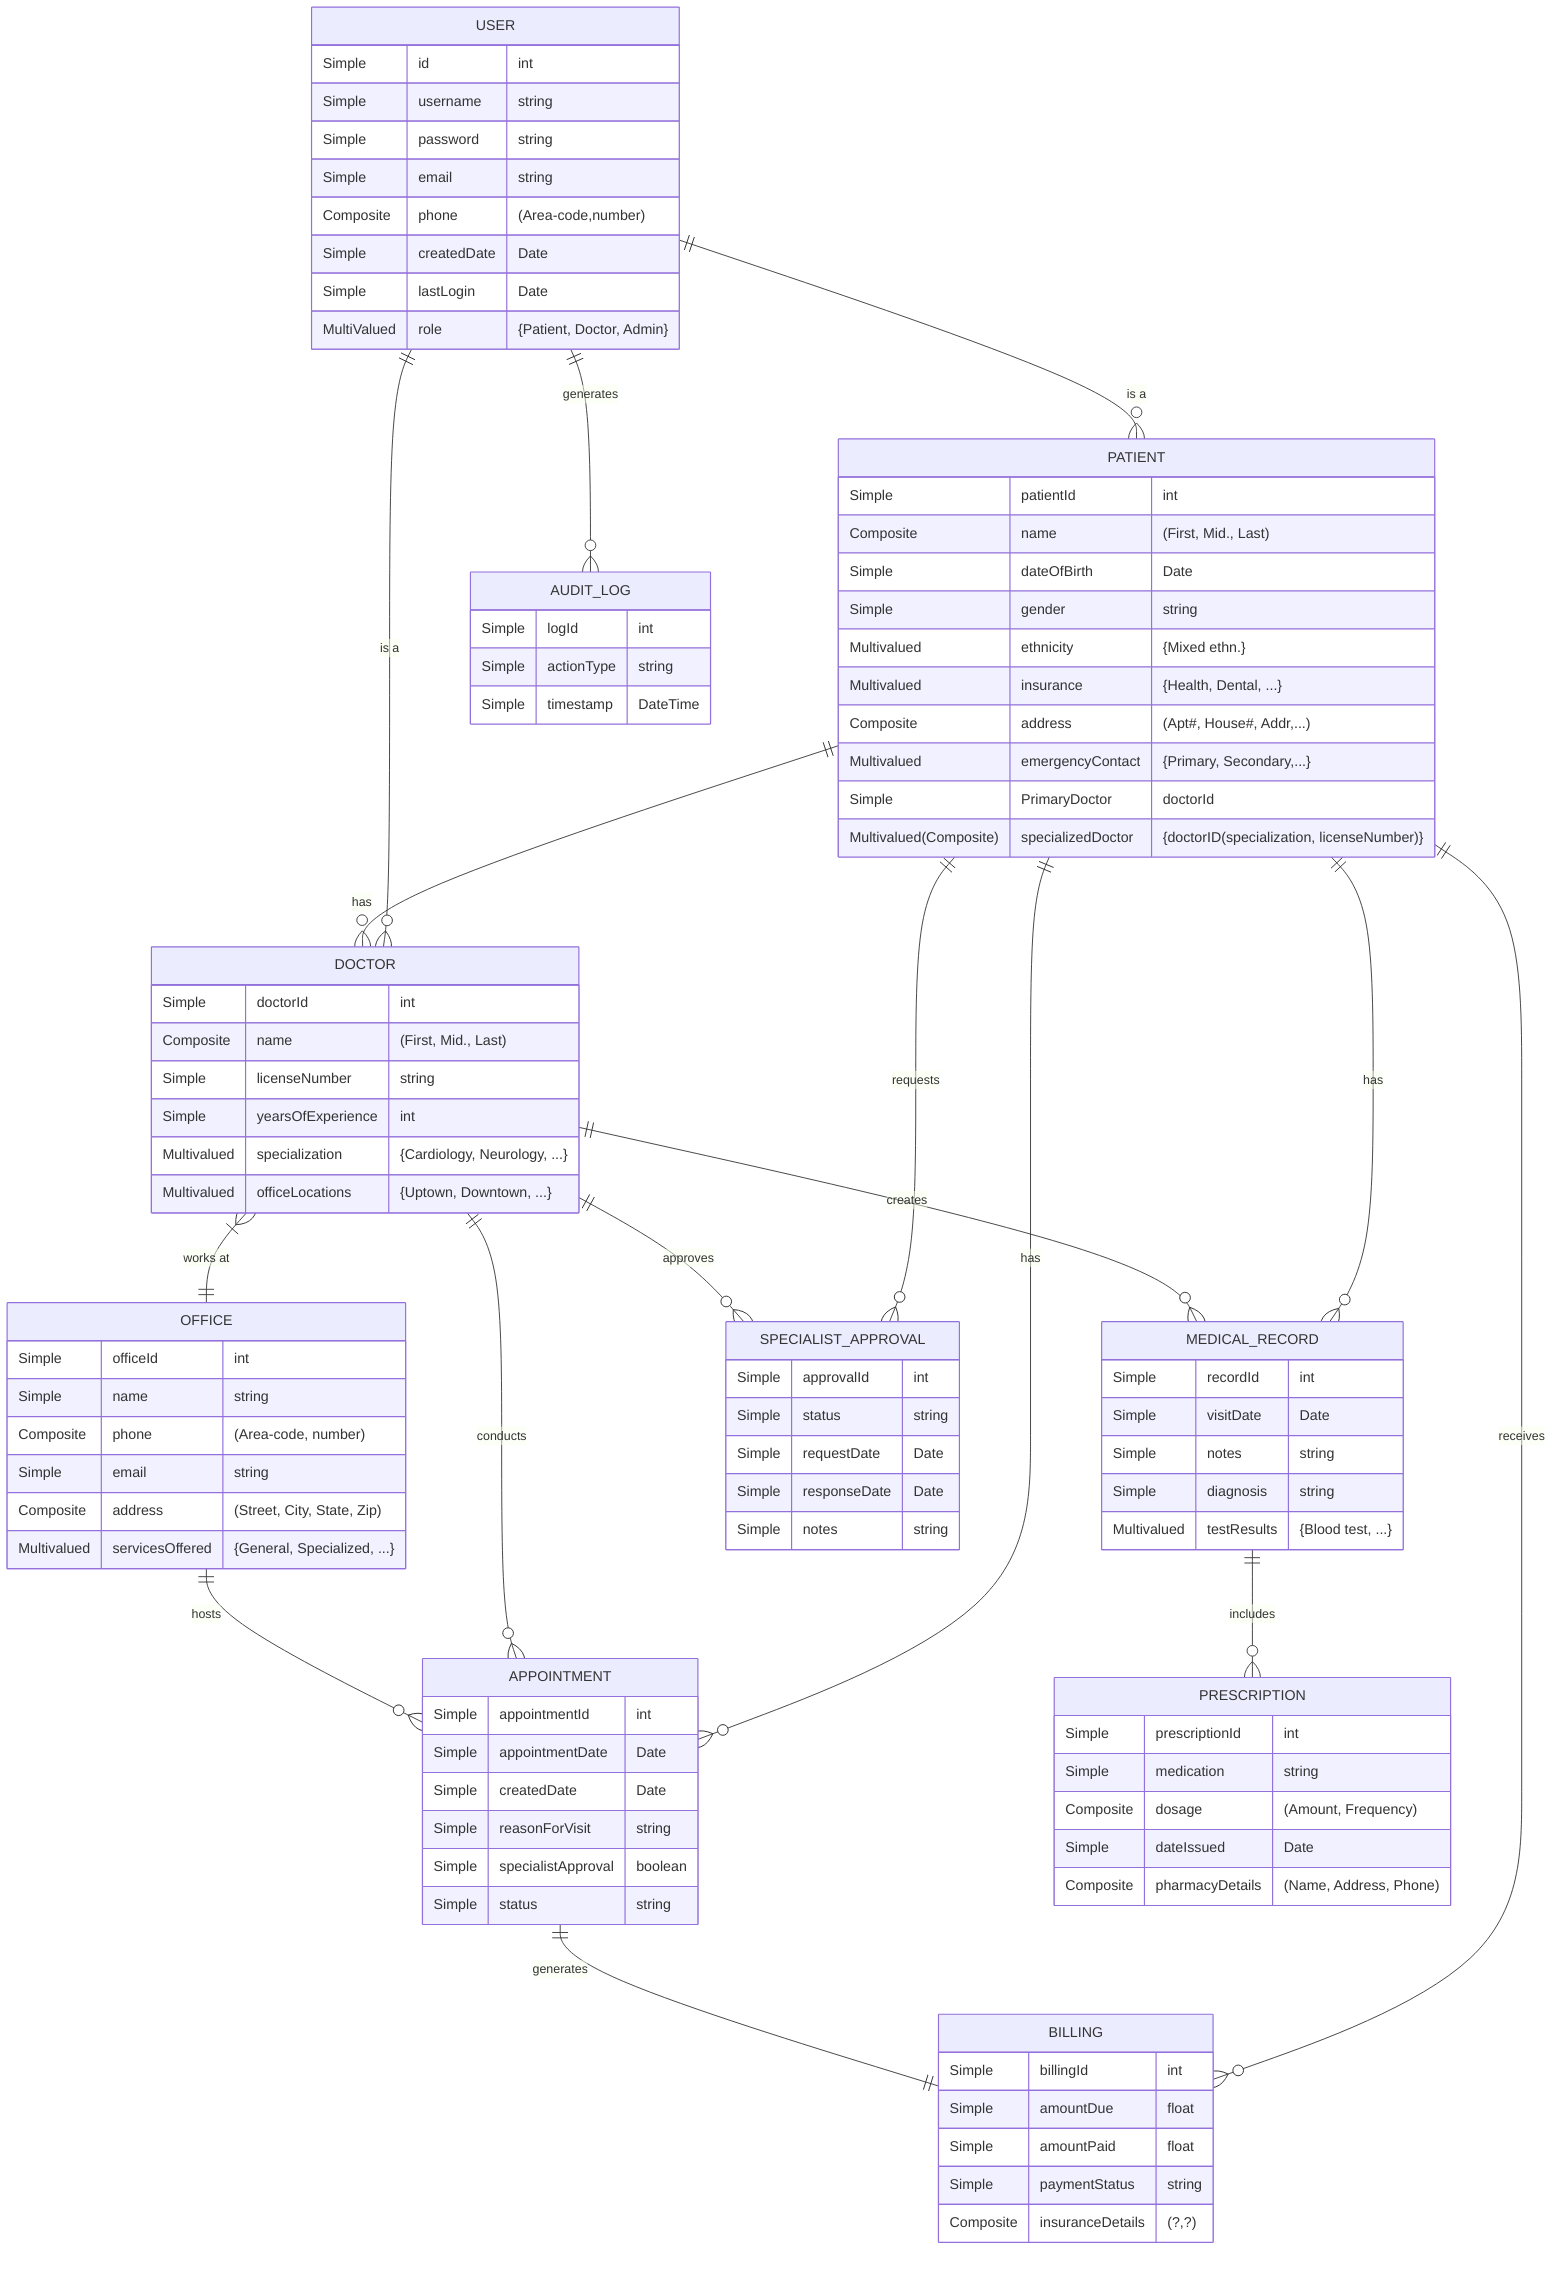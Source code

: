 erDiagram
    USER {
        Simple id "int"  
        Simple username "string" 
        Simple password "string"
        Simple email "string"
        Composite phone "(Area-code,number)" 
        Simple createdDate "Date"
        Simple lastLogin "Date"   
        MultiValued role "{Patient, Doctor, Admin}"
    }
    PATIENT {
        Simple patientId "int" 
        Composite name "(First, Mid., Last)" 
        Simple dateOfBirth "Date" 
        Simple gender "string"  
        Multivalued ethnicity "{Mixed ethn.}" 
        Multivalued insurance "{Health, Dental, ...}"  
        Composite address "(Apt#, House#, Addr,...)" 
        Multivalued emergencyContact "{Primary, Secondary,...}"
        Simple PrimaryDoctor "doctorId"
        Multivalued(Composite) specializedDoctor "{doctorID(specialization, licenseNumber)}"

    }
    DOCTOR {
        Simple doctorId "int"
        Composite name "(First, Mid., Last)"
        Simple licenseNumber "string"
        Simple yearsOfExperience "int"
        Multivalued specialization "{Cardiology, Neurology, ...}"
        Multivalued officeLocations "{Uptown, Downtown, ...}"
    }
    OFFICE {
        Simple officeId "int"
        Simple name "string"
        Composite phone "(Area-code, number)"
        Simple email "string"
        Composite address "(Street, City, State, Zip)"
        Multivalued servicesOffered "{General, Specialized, ...}"
    }
    APPOINTMENT {
        Simple appointmentId "int"
        Simple appointmentDate "Date"
        Simple createdDate "Date"
        Simple reasonForVisit "string"
        Simple specialistApproval "boolean"
        Simple status "string"
    }
    MEDICAL_RECORD {
        Simple recordId "int"
        Simple visitDate "Date"
        Simple notes "string"
        Simple diagnosis "string"
        Multivalued testResults "{Blood test, ...}"
    }
    PRESCRIPTION {
        Simple prescriptionId "int"
        Simple medication "string"
        Composite dosage "(Amount, Frequency)"
        Simple dateIssued "Date"
        Composite pharmacyDetails "(Name, Address, Phone)"
    }
    SPECIALIST_APPROVAL {
        Simple approvalId "int"
        Simple status "string"
        Simple requestDate "Date"
        Simple responseDate "Date"
        Simple notes "string"
    }
    BILLING {
        Simple billingId "int"
        Simple amountDue "float"
        Simple amountPaid "float"
        Simple paymentStatus "string"
        Composite insuranceDetails "(?,?)"
    }
    AUDIT_LOG {
        Simple logId "int"
        Simple actionType "string"
        Simple timestamp "DateTime"
    }

    USER ||--o{ PATIENT : "is a"
    USER ||--o{ DOCTOR : "is a"
    PATIENT ||--o{ APPOINTMENT : "has"
    PATIENT ||--o{ DOCTOR: "has" 
    DOCTOR ||--o{ APPOINTMENT : "conducts"
    OFFICE ||--o{ APPOINTMENT : "hosts"
    PATIENT ||--o{ MEDICAL_RECORD : "has"
    DOCTOR ||--o{ MEDICAL_RECORD : "creates"
    MEDICAL_RECORD ||--o{ PRESCRIPTION : "includes"
    PATIENT ||--o{ SPECIALIST_APPROVAL : "requests"
    DOCTOR ||--o{ SPECIALIST_APPROVAL : "approves"
    PATIENT ||--o{ BILLING : "receives"
    APPOINTMENT ||--|| BILLING : "generates"
    USER ||--o{ AUDIT_LOG : "generates"
    DOCTOR }|--|| OFFICE : "works at"